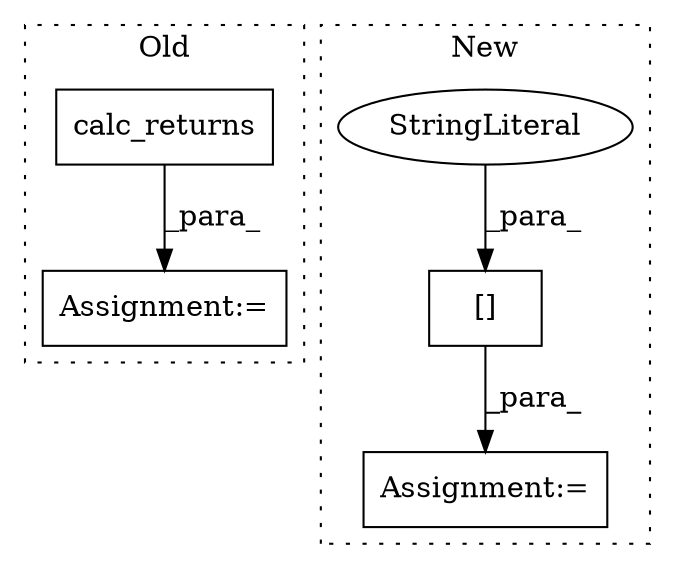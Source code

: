 digraph G {
subgraph cluster0 {
1 [label="calc_returns" a="32" s="3057,3086" l="13,1" shape="box"];
4 [label="Assignment:=" a="7" s="3046" l="1" shape="box"];
label = "Old";
style="dotted";
}
subgraph cluster1 {
2 [label="[]" a="2" s="3207,3219" l="6,1" shape="box"];
3 [label="StringLiteral" a="45" s="3213" l="6" shape="ellipse"];
5 [label="Assignment:=" a="7" s="3206" l="1" shape="box"];
label = "New";
style="dotted";
}
1 -> 4 [label="_para_"];
2 -> 5 [label="_para_"];
3 -> 2 [label="_para_"];
}